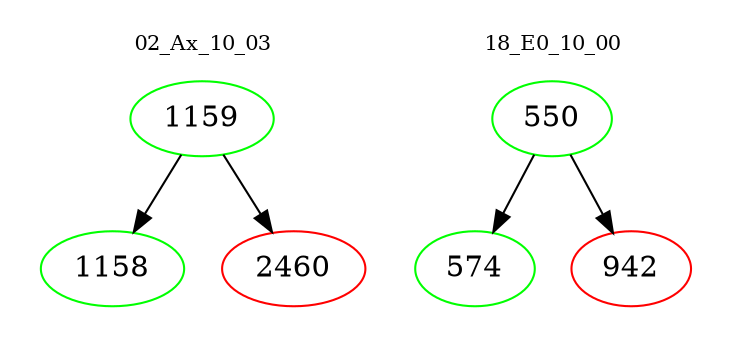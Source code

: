 digraph{
subgraph cluster_0 {
color = white
label = "02_Ax_10_03";
fontsize=10;
T0_1159 [label="1159", color="green"]
T0_1159 -> T0_1158 [color="black"]
T0_1158 [label="1158", color="green"]
T0_1159 -> T0_2460 [color="black"]
T0_2460 [label="2460", color="red"]
}
subgraph cluster_1 {
color = white
label = "18_E0_10_00";
fontsize=10;
T1_550 [label="550", color="green"]
T1_550 -> T1_574 [color="black"]
T1_574 [label="574", color="green"]
T1_550 -> T1_942 [color="black"]
T1_942 [label="942", color="red"]
}
}
